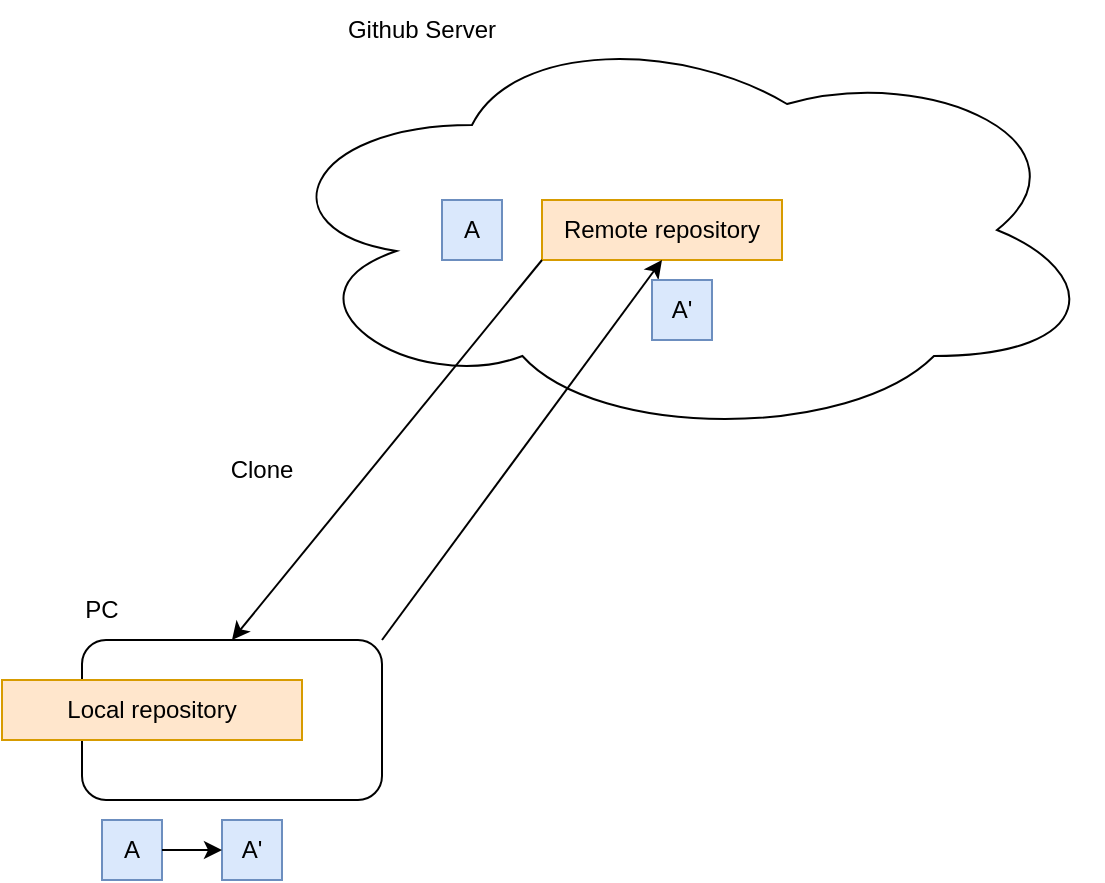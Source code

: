 <mxfile version="20.3.0" type="device"><diagram id="TQMbc2ity9MFUIyf3p5-" name="페이지-1"><mxGraphModel dx="1422" dy="737" grid="1" gridSize="10" guides="1" tooltips="1" connect="1" arrows="1" fold="1" page="1" pageScale="1" pageWidth="827" pageHeight="1169" math="0" shadow="0"><root><mxCell id="0"/><mxCell id="1" parent="0"/><mxCell id="tScq0FGJ-Dm8tesg6IKB-1" value="" style="ellipse;shape=cloud;whiteSpace=wrap;html=1;" vertex="1" parent="1"><mxGeometry x="170" y="50" width="420" height="210" as="geometry"/></mxCell><mxCell id="tScq0FGJ-Dm8tesg6IKB-2" value="Github Server" style="text;html=1;strokeColor=none;fillColor=none;align=center;verticalAlign=middle;whiteSpace=wrap;rounded=0;" vertex="1" parent="1"><mxGeometry x="190" y="40" width="120" height="30" as="geometry"/></mxCell><mxCell id="tScq0FGJ-Dm8tesg6IKB-3" value="Remote repository" style="text;html=1;strokeColor=#d79b00;fillColor=#ffe6cc;align=center;verticalAlign=middle;whiteSpace=wrap;rounded=0;" vertex="1" parent="1"><mxGeometry x="310" y="140" width="120" height="30" as="geometry"/></mxCell><mxCell id="tScq0FGJ-Dm8tesg6IKB-4" value="" style="rounded=1;whiteSpace=wrap;html=1;" vertex="1" parent="1"><mxGeometry x="80" y="360" width="150" height="80" as="geometry"/></mxCell><mxCell id="tScq0FGJ-Dm8tesg6IKB-5" value="PC" style="text;html=1;strokeColor=none;fillColor=none;align=center;verticalAlign=middle;whiteSpace=wrap;rounded=0;" vertex="1" parent="1"><mxGeometry x="60" y="330" width="60" height="30" as="geometry"/></mxCell><mxCell id="tScq0FGJ-Dm8tesg6IKB-6" value="" style="endArrow=classic;html=1;rounded=0;exitX=0;exitY=1;exitDx=0;exitDy=0;entryX=0.5;entryY=0;entryDx=0;entryDy=0;" edge="1" parent="1" source="tScq0FGJ-Dm8tesg6IKB-3" target="tScq0FGJ-Dm8tesg6IKB-4"><mxGeometry width="50" height="50" relative="1" as="geometry"><mxPoint x="500" y="350" as="sourcePoint"/><mxPoint x="550" y="300" as="targetPoint"/></mxGeometry></mxCell><mxCell id="tScq0FGJ-Dm8tesg6IKB-7" value="Clone" style="text;html=1;strokeColor=none;fillColor=none;align=center;verticalAlign=middle;whiteSpace=wrap;rounded=0;" vertex="1" parent="1"><mxGeometry x="140" y="260" width="60" height="30" as="geometry"/></mxCell><mxCell id="tScq0FGJ-Dm8tesg6IKB-9" value="Local repository" style="text;html=1;strokeColor=#d79b00;fillColor=#ffe6cc;align=center;verticalAlign=middle;whiteSpace=wrap;rounded=0;" vertex="1" parent="1"><mxGeometry x="40" y="380" width="150" height="30" as="geometry"/></mxCell><mxCell id="tScq0FGJ-Dm8tesg6IKB-11" value="" style="endArrow=classic;html=1;rounded=0;exitX=1;exitY=0;exitDx=0;exitDy=0;entryX=0.5;entryY=1;entryDx=0;entryDy=0;" edge="1" parent="1" source="tScq0FGJ-Dm8tesg6IKB-4" target="tScq0FGJ-Dm8tesg6IKB-3"><mxGeometry width="50" height="50" relative="1" as="geometry"><mxPoint x="590" y="360" as="sourcePoint"/><mxPoint x="640" y="310" as="targetPoint"/></mxGeometry></mxCell><mxCell id="tScq0FGJ-Dm8tesg6IKB-12" value="A" style="text;html=1;strokeColor=#6c8ebf;fillColor=#dae8fc;align=center;verticalAlign=middle;whiteSpace=wrap;rounded=0;" vertex="1" parent="1"><mxGeometry x="260" y="140" width="30" height="30" as="geometry"/></mxCell><mxCell id="tScq0FGJ-Dm8tesg6IKB-13" value="A" style="text;html=1;strokeColor=#6c8ebf;fillColor=#dae8fc;align=center;verticalAlign=middle;whiteSpace=wrap;rounded=0;" vertex="1" parent="1"><mxGeometry x="90" y="450" width="30" height="30" as="geometry"/></mxCell><mxCell id="tScq0FGJ-Dm8tesg6IKB-14" value="A'" style="text;html=1;strokeColor=#6c8ebf;fillColor=#dae8fc;align=center;verticalAlign=middle;whiteSpace=wrap;rounded=0;" vertex="1" parent="1"><mxGeometry x="150" y="450" width="30" height="30" as="geometry"/></mxCell><mxCell id="tScq0FGJ-Dm8tesg6IKB-15" value="" style="endArrow=classic;html=1;rounded=0;exitX=1;exitY=0.5;exitDx=0;exitDy=0;entryX=0;entryY=0.5;entryDx=0;entryDy=0;" edge="1" parent="1" source="tScq0FGJ-Dm8tesg6IKB-13" target="tScq0FGJ-Dm8tesg6IKB-14"><mxGeometry width="50" height="50" relative="1" as="geometry"><mxPoint x="590" y="360" as="sourcePoint"/><mxPoint x="640" y="310" as="targetPoint"/></mxGeometry></mxCell><mxCell id="tScq0FGJ-Dm8tesg6IKB-17" value="A'" style="text;html=1;strokeColor=#6c8ebf;fillColor=#dae8fc;align=center;verticalAlign=middle;whiteSpace=wrap;rounded=0;" vertex="1" parent="1"><mxGeometry x="365" y="180" width="30" height="30" as="geometry"/></mxCell></root></mxGraphModel></diagram></mxfile>